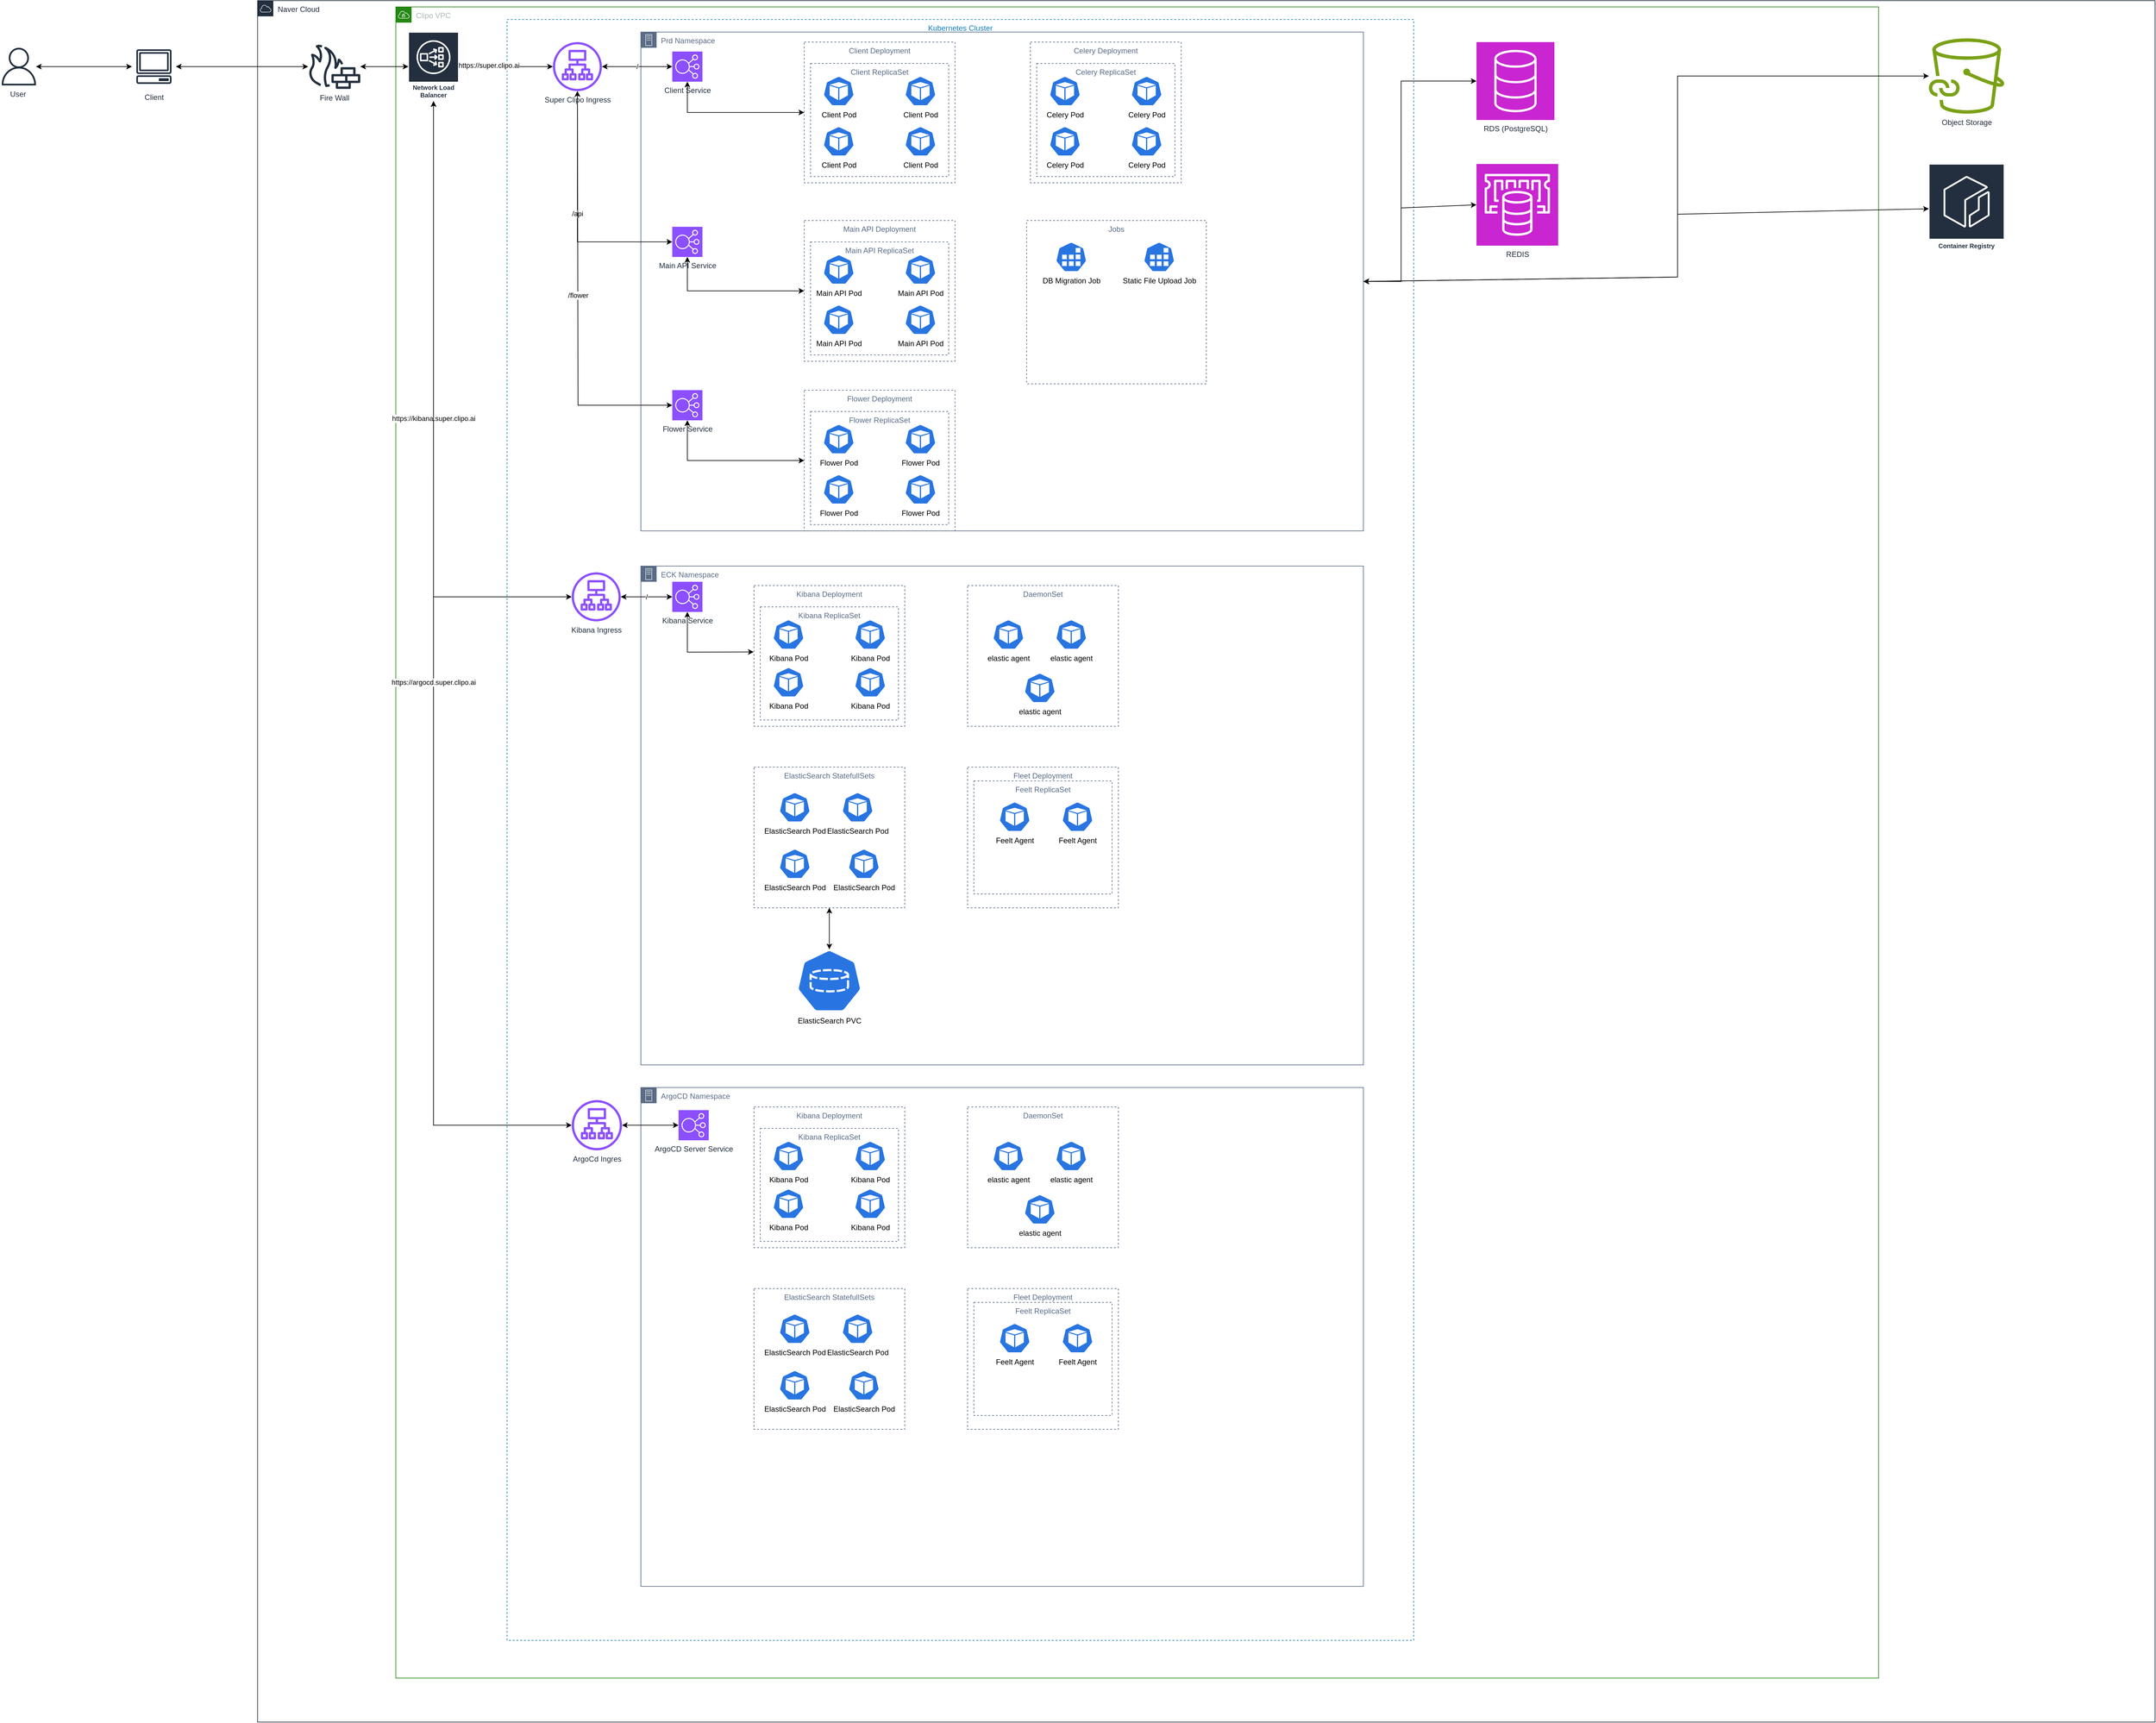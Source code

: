 <mxfile version="22.0.6" type="github">
  <diagram name="페이지-1" id="3CVgDvul-JH_stpOPv7v">
    <mxGraphModel dx="2440" dy="1324" grid="1" gridSize="10" guides="1" tooltips="1" connect="1" arrows="1" fold="1" page="1" pageScale="1" pageWidth="827" pageHeight="1169" math="0" shadow="0">
      <root>
        <mxCell id="0" />
        <mxCell id="1" parent="0" />
        <mxCell id="gJFJF1jShnuzUCb8Abiy-1" value="User&amp;nbsp;" style="sketch=0;outlineConnect=0;fontColor=#232F3E;gradientColor=none;fillColor=#232F3D;strokeColor=none;dashed=0;verticalLabelPosition=bottom;verticalAlign=top;align=center;html=1;fontSize=12;fontStyle=0;aspect=fixed;pointerEvents=1;shape=mxgraph.aws4.user;" vertex="1" parent="1">
          <mxGeometry x="20" y="505" width="60" height="60" as="geometry" />
        </mxCell>
        <mxCell id="gJFJF1jShnuzUCb8Abiy-2" value="Client" style="sketch=0;outlineConnect=0;fontColor=#232F3E;gradientColor=none;strokeColor=#232F3E;fillColor=#ffffff;dashed=0;verticalLabelPosition=bottom;verticalAlign=top;align=center;html=1;fontSize=12;fontStyle=0;aspect=fixed;shape=mxgraph.aws4.resourceIcon;resIcon=mxgraph.aws4.client;" vertex="1" parent="1">
          <mxGeometry x="230" y="500" width="70" height="70" as="geometry" />
        </mxCell>
        <mxCell id="gJFJF1jShnuzUCb8Abiy-5" value="" style="endArrow=classic;startArrow=classic;html=1;rounded=0;" edge="1" parent="1" source="gJFJF1jShnuzUCb8Abiy-1" target="gJFJF1jShnuzUCb8Abiy-2">
          <mxGeometry width="50" height="50" relative="1" as="geometry">
            <mxPoint x="390" y="600" as="sourcePoint" />
            <mxPoint x="440" y="550" as="targetPoint" />
          </mxGeometry>
        </mxCell>
        <mxCell id="gJFJF1jShnuzUCb8Abiy-8" value="Naver Cloud" style="points=[[0,0],[0.25,0],[0.5,0],[0.75,0],[1,0],[1,0.25],[1,0.5],[1,0.75],[1,1],[0.75,1],[0.5,1],[0.25,1],[0,1],[0,0.75],[0,0.5],[0,0.25]];outlineConnect=0;gradientColor=none;html=1;whiteSpace=wrap;fontSize=12;fontStyle=0;container=1;pointerEvents=0;collapsible=0;recursiveResize=0;shape=mxgraph.aws4.group;grIcon=mxgraph.aws4.group_aws_cloud;strokeColor=#232F3E;fillColor=none;verticalAlign=top;align=left;spacingLeft=30;fontColor=#232F3E;dashed=0;movable=1;resizable=1;rotatable=1;deletable=1;editable=1;locked=0;connectable=1;" vertex="1" parent="1">
          <mxGeometry x="430" y="430" width="3020" height="2740" as="geometry" />
        </mxCell>
        <mxCell id="gJFJF1jShnuzUCb8Abiy-7" value="Clipo VPC" style="points=[[0,0],[0.25,0],[0.5,0],[0.75,0],[1,0],[1,0.25],[1,0.5],[1,0.75],[1,1],[0.75,1],[0.5,1],[0.25,1],[0,1],[0,0.75],[0,0.5],[0,0.25]];outlineConnect=0;gradientColor=none;html=1;whiteSpace=wrap;fontSize=12;fontStyle=0;container=1;pointerEvents=0;collapsible=0;recursiveResize=0;shape=mxgraph.aws4.group;grIcon=mxgraph.aws4.group_vpc;strokeColor=#248814;fillColor=none;verticalAlign=top;align=left;spacingLeft=30;fontColor=#AAB7B8;dashed=0;movable=1;resizable=1;rotatable=1;deletable=1;editable=1;locked=0;connectable=1;" vertex="1" parent="gJFJF1jShnuzUCb8Abiy-8">
          <mxGeometry x="220" y="10" width="2360" height="2660" as="geometry" />
        </mxCell>
        <mxCell id="gJFJF1jShnuzUCb8Abiy-19" value="Network Load Balancer" style="sketch=0;outlineConnect=0;fontColor=#232F3E;gradientColor=none;strokeColor=#ffffff;fillColor=#232F3E;dashed=0;verticalLabelPosition=middle;verticalAlign=bottom;align=center;html=1;whiteSpace=wrap;fontSize=10;fontStyle=1;spacing=3;shape=mxgraph.aws4.productIcon;prIcon=mxgraph.aws4.network_load_balancer;" vertex="1" parent="gJFJF1jShnuzUCb8Abiy-7">
          <mxGeometry x="20" y="40" width="80" height="110" as="geometry" />
        </mxCell>
        <mxCell id="gJFJF1jShnuzUCb8Abiy-23" value="Kubernetes Cluster" style="fillColor=none;strokeColor=#147EBA;dashed=1;verticalAlign=top;fontStyle=0;fontColor=#147EBA;whiteSpace=wrap;html=1;movable=0;resizable=0;rotatable=0;deletable=0;editable=0;locked=1;connectable=0;" vertex="1" parent="gJFJF1jShnuzUCb8Abiy-7">
          <mxGeometry x="177" y="20" width="1443" height="2580" as="geometry" />
        </mxCell>
        <mxCell id="gJFJF1jShnuzUCb8Abiy-24" value="Super Clipo Ingress" style="sketch=0;outlineConnect=0;fontColor=#232F3E;gradientColor=none;fillColor=#8C4FFF;strokeColor=none;dashed=0;verticalLabelPosition=bottom;verticalAlign=top;align=center;html=1;fontSize=12;fontStyle=0;aspect=fixed;pointerEvents=1;shape=mxgraph.aws4.application_load_balancer;" vertex="1" parent="gJFJF1jShnuzUCb8Abiy-7">
          <mxGeometry x="250" y="56" width="78" height="78" as="geometry" />
        </mxCell>
        <mxCell id="gJFJF1jShnuzUCb8Abiy-25" value="Kibana Ingress" style="sketch=0;outlineConnect=0;fontColor=#232F3E;gradientColor=none;fillColor=#8C4FFF;strokeColor=none;dashed=0;verticalLabelPosition=bottom;verticalAlign=top;align=center;html=1;fontSize=12;fontStyle=0;aspect=fixed;pointerEvents=1;shape=mxgraph.aws4.application_load_balancer;" vertex="1" parent="gJFJF1jShnuzUCb8Abiy-7">
          <mxGeometry x="280" y="900" width="78" height="78" as="geometry" />
        </mxCell>
        <mxCell id="gJFJF1jShnuzUCb8Abiy-28" value="/" style="endArrow=classic;startArrow=classic;html=1;rounded=0;" edge="1" parent="gJFJF1jShnuzUCb8Abiy-7" source="gJFJF1jShnuzUCb8Abiy-19" target="gJFJF1jShnuzUCb8Abiy-24">
          <mxGeometry width="50" height="50" relative="1" as="geometry">
            <mxPoint x="390" y="550" as="sourcePoint" />
            <mxPoint x="440" y="500" as="targetPoint" />
          </mxGeometry>
        </mxCell>
        <mxCell id="gJFJF1jShnuzUCb8Abiy-30" value="https://super.clipo.ai" style="edgeLabel;html=1;align=center;verticalAlign=middle;resizable=0;points=[];" vertex="1" connectable="0" parent="gJFJF1jShnuzUCb8Abiy-28">
          <mxGeometry x="-0.357" y="2" relative="1" as="geometry">
            <mxPoint as="offset" />
          </mxGeometry>
        </mxCell>
        <mxCell id="gJFJF1jShnuzUCb8Abiy-29" value="https://kibana.super.clipo.ai" style="endArrow=classic;startArrow=classic;html=1;rounded=0;" edge="1" parent="gJFJF1jShnuzUCb8Abiy-7" source="gJFJF1jShnuzUCb8Abiy-19" target="gJFJF1jShnuzUCb8Abiy-25">
          <mxGeometry width="50" height="50" relative="1" as="geometry">
            <mxPoint x="390" y="550" as="sourcePoint" />
            <mxPoint x="440" y="500" as="targetPoint" />
            <Array as="points">
              <mxPoint x="60" y="939" />
            </Array>
          </mxGeometry>
        </mxCell>
        <mxCell id="gJFJF1jShnuzUCb8Abiy-32" value="Prd Namespace" style="points=[[0,0],[0.25,0],[0.5,0],[0.75,0],[1,0],[1,0.25],[1,0.5],[1,0.75],[1,1],[0.75,1],[0.5,1],[0.25,1],[0,1],[0,0.75],[0,0.5],[0,0.25]];outlineConnect=0;gradientColor=none;html=1;whiteSpace=wrap;fontSize=12;fontStyle=0;container=1;pointerEvents=0;collapsible=0;recursiveResize=0;shape=mxgraph.aws4.group;grIcon=mxgraph.aws4.group_on_premise;strokeColor=#5A6C86;fillColor=none;verticalAlign=top;align=left;spacingLeft=30;fontColor=#5A6C86;dashed=0;" vertex="1" parent="gJFJF1jShnuzUCb8Abiy-7">
          <mxGeometry x="390" y="40" width="1150" height="794" as="geometry" />
        </mxCell>
        <mxCell id="gJFJF1jShnuzUCb8Abiy-37" value="Flower Service" style="sketch=0;points=[[0,0,0],[0.25,0,0],[0.5,0,0],[0.75,0,0],[1,0,0],[0,1,0],[0.25,1,0],[0.5,1,0],[0.75,1,0],[1,1,0],[0,0.25,0],[0,0.5,0],[0,0.75,0],[1,0.25,0],[1,0.5,0],[1,0.75,0]];outlineConnect=0;fontColor=#232F3E;fillColor=#8C4FFF;strokeColor=#ffffff;dashed=0;verticalLabelPosition=bottom;verticalAlign=top;align=center;html=1;fontSize=12;fontStyle=0;aspect=fixed;shape=mxgraph.aws4.resourceIcon;resIcon=mxgraph.aws4.elastic_load_balancing;" vertex="1" parent="gJFJF1jShnuzUCb8Abiy-32">
          <mxGeometry x="50" y="570" width="48" height="48" as="geometry" />
        </mxCell>
        <mxCell id="gJFJF1jShnuzUCb8Abiy-33" value="Client Service" style="sketch=0;points=[[0,0,0],[0.25,0,0],[0.5,0,0],[0.75,0,0],[1,0,0],[0,1,0],[0.25,1,0],[0.5,1,0],[0.75,1,0],[1,1,0],[0,0.25,0],[0,0.5,0],[0,0.75,0],[1,0.25,0],[1,0.5,0],[1,0.75,0]];outlineConnect=0;fontColor=#232F3E;fillColor=#8C4FFF;strokeColor=#ffffff;dashed=0;verticalLabelPosition=bottom;verticalAlign=top;align=center;html=1;fontSize=12;fontStyle=0;aspect=fixed;shape=mxgraph.aws4.resourceIcon;resIcon=mxgraph.aws4.elastic_load_balancing;" vertex="1" parent="gJFJF1jShnuzUCb8Abiy-32">
          <mxGeometry x="50" y="31" width="48" height="48" as="geometry" />
        </mxCell>
        <mxCell id="gJFJF1jShnuzUCb8Abiy-36" value="Main API Service" style="sketch=0;points=[[0,0,0],[0.25,0,0],[0.5,0,0],[0.75,0,0],[1,0,0],[0,1,0],[0.25,1,0],[0.5,1,0],[0.75,1,0],[1,1,0],[0,0.25,0],[0,0.5,0],[0,0.75,0],[1,0.25,0],[1,0.5,0],[1,0.75,0]];outlineConnect=0;fontColor=#232F3E;fillColor=#8C4FFF;strokeColor=#ffffff;dashed=0;verticalLabelPosition=bottom;verticalAlign=top;align=center;html=1;fontSize=12;fontStyle=0;aspect=fixed;shape=mxgraph.aws4.resourceIcon;resIcon=mxgraph.aws4.elastic_load_balancing;" vertex="1" parent="gJFJF1jShnuzUCb8Abiy-32">
          <mxGeometry x="50" y="310" width="48" height="48" as="geometry" />
        </mxCell>
        <mxCell id="gJFJF1jShnuzUCb8Abiy-49" value="Main API Deployment" style="fillColor=none;strokeColor=#5A6C86;dashed=1;verticalAlign=top;fontStyle=0;fontColor=#5A6C86;whiteSpace=wrap;html=1;" vertex="1" parent="gJFJF1jShnuzUCb8Abiy-32">
          <mxGeometry x="260" y="300" width="240" height="224" as="geometry" />
        </mxCell>
        <mxCell id="gJFJF1jShnuzUCb8Abiy-50" value="Main API ReplicaSet" style="fillColor=none;strokeColor=#5A6C86;dashed=1;verticalAlign=top;fontStyle=0;fontColor=#5A6C86;whiteSpace=wrap;html=1;" vertex="1" parent="gJFJF1jShnuzUCb8Abiy-32">
          <mxGeometry x="270" y="334" width="220" height="180" as="geometry" />
        </mxCell>
        <mxCell id="gJFJF1jShnuzUCb8Abiy-51" value="Main API Pod" style="sketch=0;html=1;dashed=0;whitespace=wrap;fillColor=#2875E2;strokeColor=#ffffff;points=[[0.005,0.63,0],[0.1,0.2,0],[0.9,0.2,0],[0.5,0,0],[0.995,0.63,0],[0.72,0.99,0],[0.5,1,0],[0.28,0.99,0]];verticalLabelPosition=bottom;align=center;verticalAlign=top;shape=mxgraph.kubernetes.icon;prIcon=pod" vertex="1" parent="gJFJF1jShnuzUCb8Abiy-32">
          <mxGeometry x="290" y="354" width="50" height="48" as="geometry" />
        </mxCell>
        <mxCell id="gJFJF1jShnuzUCb8Abiy-52" value="Main API Pod" style="sketch=0;html=1;dashed=0;whitespace=wrap;fillColor=#2875E2;strokeColor=#ffffff;points=[[0.005,0.63,0],[0.1,0.2,0],[0.9,0.2,0],[0.5,0,0],[0.995,0.63,0],[0.72,0.99,0],[0.5,1,0],[0.28,0.99,0]];verticalLabelPosition=bottom;align=center;verticalAlign=top;shape=mxgraph.kubernetes.icon;prIcon=pod" vertex="1" parent="gJFJF1jShnuzUCb8Abiy-32">
          <mxGeometry x="420" y="354" width="50" height="48" as="geometry" />
        </mxCell>
        <mxCell id="gJFJF1jShnuzUCb8Abiy-53" value="Main API Pod" style="sketch=0;html=1;dashed=0;whitespace=wrap;fillColor=#2875E2;strokeColor=#ffffff;points=[[0.005,0.63,0],[0.1,0.2,0],[0.9,0.2,0],[0.5,0,0],[0.995,0.63,0],[0.72,0.99,0],[0.5,1,0],[0.28,0.99,0]];verticalLabelPosition=bottom;align=center;verticalAlign=top;shape=mxgraph.kubernetes.icon;prIcon=pod" vertex="1" parent="gJFJF1jShnuzUCb8Abiy-32">
          <mxGeometry x="290" y="434" width="50" height="48" as="geometry" />
        </mxCell>
        <mxCell id="gJFJF1jShnuzUCb8Abiy-54" value="Main API Pod" style="sketch=0;html=1;dashed=0;whitespace=wrap;fillColor=#2875E2;strokeColor=#ffffff;points=[[0.005,0.63,0],[0.1,0.2,0],[0.9,0.2,0],[0.5,0,0],[0.995,0.63,0],[0.72,0.99,0],[0.5,1,0],[0.28,0.99,0]];verticalLabelPosition=bottom;align=center;verticalAlign=top;shape=mxgraph.kubernetes.icon;prIcon=pod" vertex="1" parent="gJFJF1jShnuzUCb8Abiy-32">
          <mxGeometry x="420" y="434" width="50" height="48" as="geometry" />
        </mxCell>
        <mxCell id="gJFJF1jShnuzUCb8Abiy-55" value="Flower Deployment" style="fillColor=none;strokeColor=#5A6C86;dashed=1;verticalAlign=top;fontStyle=0;fontColor=#5A6C86;whiteSpace=wrap;html=1;" vertex="1" parent="gJFJF1jShnuzUCb8Abiy-32">
          <mxGeometry x="260" y="570" width="240" height="224" as="geometry" />
        </mxCell>
        <mxCell id="gJFJF1jShnuzUCb8Abiy-56" value="Flower&amp;nbsp;ReplicaSet" style="fillColor=none;strokeColor=#5A6C86;dashed=1;verticalAlign=top;fontStyle=0;fontColor=#5A6C86;whiteSpace=wrap;html=1;" vertex="1" parent="gJFJF1jShnuzUCb8Abiy-32">
          <mxGeometry x="270" y="604" width="220" height="180" as="geometry" />
        </mxCell>
        <mxCell id="gJFJF1jShnuzUCb8Abiy-57" value="Flower Pod" style="sketch=0;html=1;dashed=0;whitespace=wrap;fillColor=#2875E2;strokeColor=#ffffff;points=[[0.005,0.63,0],[0.1,0.2,0],[0.9,0.2,0],[0.5,0,0],[0.995,0.63,0],[0.72,0.99,0],[0.5,1,0],[0.28,0.99,0]];verticalLabelPosition=bottom;align=center;verticalAlign=top;shape=mxgraph.kubernetes.icon;prIcon=pod" vertex="1" parent="gJFJF1jShnuzUCb8Abiy-32">
          <mxGeometry x="290" y="624" width="50" height="48" as="geometry" />
        </mxCell>
        <mxCell id="gJFJF1jShnuzUCb8Abiy-58" value="Flower&amp;nbsp;Pod" style="sketch=0;html=1;dashed=0;whitespace=wrap;fillColor=#2875E2;strokeColor=#ffffff;points=[[0.005,0.63,0],[0.1,0.2,0],[0.9,0.2,0],[0.5,0,0],[0.995,0.63,0],[0.72,0.99,0],[0.5,1,0],[0.28,0.99,0]];verticalLabelPosition=bottom;align=center;verticalAlign=top;shape=mxgraph.kubernetes.icon;prIcon=pod" vertex="1" parent="gJFJF1jShnuzUCb8Abiy-32">
          <mxGeometry x="420" y="624" width="50" height="48" as="geometry" />
        </mxCell>
        <mxCell id="gJFJF1jShnuzUCb8Abiy-59" value="Flower&amp;nbsp;Pod" style="sketch=0;html=1;dashed=0;whitespace=wrap;fillColor=#2875E2;strokeColor=#ffffff;points=[[0.005,0.63,0],[0.1,0.2,0],[0.9,0.2,0],[0.5,0,0],[0.995,0.63,0],[0.72,0.99,0],[0.5,1,0],[0.28,0.99,0]];verticalLabelPosition=bottom;align=center;verticalAlign=top;shape=mxgraph.kubernetes.icon;prIcon=pod" vertex="1" parent="gJFJF1jShnuzUCb8Abiy-32">
          <mxGeometry x="290" y="704" width="50" height="48" as="geometry" />
        </mxCell>
        <mxCell id="gJFJF1jShnuzUCb8Abiy-60" value="Flower&amp;nbsp;Pod" style="sketch=0;html=1;dashed=0;whitespace=wrap;fillColor=#2875E2;strokeColor=#ffffff;points=[[0.005,0.63,0],[0.1,0.2,0],[0.9,0.2,0],[0.5,0,0],[0.995,0.63,0],[0.72,0.99,0],[0.5,1,0],[0.28,0.99,0]];verticalLabelPosition=bottom;align=center;verticalAlign=top;shape=mxgraph.kubernetes.icon;prIcon=pod" vertex="1" parent="gJFJF1jShnuzUCb8Abiy-32">
          <mxGeometry x="420" y="704" width="50" height="48" as="geometry" />
        </mxCell>
        <mxCell id="gJFJF1jShnuzUCb8Abiy-70" value="" style="endArrow=classic;startArrow=classic;html=1;rounded=0;exitX=0.5;exitY=1;exitDx=0;exitDy=0;exitPerimeter=0;entryX=0;entryY=0.5;entryDx=0;entryDy=0;" edge="1" parent="gJFJF1jShnuzUCb8Abiy-32" source="gJFJF1jShnuzUCb8Abiy-36" target="gJFJF1jShnuzUCb8Abiy-49">
          <mxGeometry width="50" height="50" relative="1" as="geometry">
            <mxPoint x="300" y="400" as="sourcePoint" />
            <mxPoint x="350" y="350" as="targetPoint" />
            <Array as="points">
              <mxPoint x="74" y="412" />
            </Array>
          </mxGeometry>
        </mxCell>
        <mxCell id="gJFJF1jShnuzUCb8Abiy-71" value="" style="endArrow=classic;startArrow=classic;html=1;rounded=0;exitX=0.5;exitY=1;exitDx=0;exitDy=0;exitPerimeter=0;entryX=0;entryY=0.5;entryDx=0;entryDy=0;" edge="1" parent="gJFJF1jShnuzUCb8Abiy-32" source="gJFJF1jShnuzUCb8Abiy-37" target="gJFJF1jShnuzUCb8Abiy-55">
          <mxGeometry width="50" height="50" relative="1" as="geometry">
            <mxPoint x="300" y="400" as="sourcePoint" />
            <mxPoint x="350" y="350" as="targetPoint" />
            <Array as="points">
              <mxPoint x="74" y="682" />
            </Array>
          </mxGeometry>
        </mxCell>
        <mxCell id="gJFJF1jShnuzUCb8Abiy-198" value="Jobs" style="fillColor=none;strokeColor=#5A6C86;dashed=1;verticalAlign=top;fontStyle=0;fontColor=#5A6C86;whiteSpace=wrap;html=1;" vertex="1" parent="gJFJF1jShnuzUCb8Abiy-32">
          <mxGeometry x="614" y="300" width="286" height="260" as="geometry" />
        </mxCell>
        <mxCell id="gJFJF1jShnuzUCb8Abiy-199" value="DB Migration Job" style="sketch=0;html=1;dashed=0;whitespace=wrap;fillColor=#2875E2;strokeColor=#ffffff;points=[[0.005,0.63,0],[0.1,0.2,0],[0.9,0.2,0],[0.5,0,0],[0.995,0.63,0],[0.72,0.99,0],[0.5,1,0],[0.28,0.99,0]];verticalLabelPosition=bottom;align=center;verticalAlign=top;shape=mxgraph.kubernetes.icon;prIcon=job" vertex="1" parent="gJFJF1jShnuzUCb8Abiy-32">
          <mxGeometry x="660" y="334" width="50" height="48" as="geometry" />
        </mxCell>
        <mxCell id="gJFJF1jShnuzUCb8Abiy-200" value="Static File Upload Job" style="sketch=0;html=1;dashed=0;whitespace=wrap;fillColor=#2875E2;strokeColor=#ffffff;points=[[0.005,0.63,0],[0.1,0.2,0],[0.9,0.2,0],[0.5,0,0],[0.995,0.63,0],[0.72,0.99,0],[0.5,1,0],[0.28,0.99,0]];verticalLabelPosition=bottom;align=center;verticalAlign=top;shape=mxgraph.kubernetes.icon;prIcon=job" vertex="1" parent="gJFJF1jShnuzUCb8Abiy-32">
          <mxGeometry x="800" y="334" width="50" height="48" as="geometry" />
        </mxCell>
        <mxCell id="gJFJF1jShnuzUCb8Abiy-38" value="/" style="endArrow=classic;startArrow=classic;html=1;rounded=0;entryX=0;entryY=0.5;entryDx=0;entryDy=0;entryPerimeter=0;" edge="1" parent="gJFJF1jShnuzUCb8Abiy-7" source="gJFJF1jShnuzUCb8Abiy-24" target="gJFJF1jShnuzUCb8Abiy-33">
          <mxGeometry width="50" height="50" relative="1" as="geometry">
            <mxPoint x="640" y="540" as="sourcePoint" />
            <mxPoint x="690" y="490" as="targetPoint" />
          </mxGeometry>
        </mxCell>
        <mxCell id="gJFJF1jShnuzUCb8Abiy-40" value="/api" style="endArrow=classic;startArrow=classic;html=1;rounded=0;entryX=0;entryY=0.5;entryDx=0;entryDy=0;entryPerimeter=0;" edge="1" parent="gJFJF1jShnuzUCb8Abiy-7" source="gJFJF1jShnuzUCb8Abiy-24" target="gJFJF1jShnuzUCb8Abiy-36">
          <mxGeometry width="50" height="50" relative="1" as="geometry">
            <mxPoint x="640" y="540" as="sourcePoint" />
            <mxPoint x="690" y="490" as="targetPoint" />
            <Array as="points">
              <mxPoint x="289" y="234" />
              <mxPoint x="289" y="374" />
            </Array>
          </mxGeometry>
        </mxCell>
        <mxCell id="gJFJF1jShnuzUCb8Abiy-41" value="/flower" style="endArrow=classic;startArrow=classic;html=1;rounded=0;entryX=0;entryY=0.5;entryDx=0;entryDy=0;entryPerimeter=0;" edge="1" parent="gJFJF1jShnuzUCb8Abiy-7" source="gJFJF1jShnuzUCb8Abiy-24" target="gJFJF1jShnuzUCb8Abiy-37">
          <mxGeometry width="50" height="50" relative="1" as="geometry">
            <mxPoint x="640" y="540" as="sourcePoint" />
            <mxPoint x="690" y="490" as="targetPoint" />
            <Array as="points">
              <mxPoint x="290" y="634" />
            </Array>
          </mxGeometry>
        </mxCell>
        <mxCell id="gJFJF1jShnuzUCb8Abiy-42" value="Client Deployment" style="fillColor=none;strokeColor=#5A6C86;dashed=1;verticalAlign=top;fontStyle=0;fontColor=#5A6C86;whiteSpace=wrap;html=1;" vertex="1" parent="gJFJF1jShnuzUCb8Abiy-7">
          <mxGeometry x="650" y="56" width="240" height="224" as="geometry" />
        </mxCell>
        <mxCell id="gJFJF1jShnuzUCb8Abiy-43" value="Client ReplicaSet" style="fillColor=none;strokeColor=#5A6C86;dashed=1;verticalAlign=top;fontStyle=0;fontColor=#5A6C86;whiteSpace=wrap;html=1;" vertex="1" parent="gJFJF1jShnuzUCb8Abiy-7">
          <mxGeometry x="660" y="90" width="220" height="180" as="geometry" />
        </mxCell>
        <mxCell id="gJFJF1jShnuzUCb8Abiy-44" value="Client Pod" style="sketch=0;html=1;dashed=0;whitespace=wrap;fillColor=#2875E2;strokeColor=#ffffff;points=[[0.005,0.63,0],[0.1,0.2,0],[0.9,0.2,0],[0.5,0,0],[0.995,0.63,0],[0.72,0.99,0],[0.5,1,0],[0.28,0.99,0]];verticalLabelPosition=bottom;align=center;verticalAlign=top;shape=mxgraph.kubernetes.icon;prIcon=pod" vertex="1" parent="gJFJF1jShnuzUCb8Abiy-7">
          <mxGeometry x="680" y="110" width="50" height="48" as="geometry" />
        </mxCell>
        <mxCell id="gJFJF1jShnuzUCb8Abiy-45" value="Client Pod" style="sketch=0;html=1;dashed=0;whitespace=wrap;fillColor=#2875E2;strokeColor=#ffffff;points=[[0.005,0.63,0],[0.1,0.2,0],[0.9,0.2,0],[0.5,0,0],[0.995,0.63,0],[0.72,0.99,0],[0.5,1,0],[0.28,0.99,0]];verticalLabelPosition=bottom;align=center;verticalAlign=top;shape=mxgraph.kubernetes.icon;prIcon=pod" vertex="1" parent="gJFJF1jShnuzUCb8Abiy-7">
          <mxGeometry x="810" y="110" width="50" height="48" as="geometry" />
        </mxCell>
        <mxCell id="gJFJF1jShnuzUCb8Abiy-46" value="Client Pod" style="sketch=0;html=1;dashed=0;whitespace=wrap;fillColor=#2875E2;strokeColor=#ffffff;points=[[0.005,0.63,0],[0.1,0.2,0],[0.9,0.2,0],[0.5,0,0],[0.995,0.63,0],[0.72,0.99,0],[0.5,1,0],[0.28,0.99,0]];verticalLabelPosition=bottom;align=center;verticalAlign=top;shape=mxgraph.kubernetes.icon;prIcon=pod" vertex="1" parent="gJFJF1jShnuzUCb8Abiy-7">
          <mxGeometry x="680" y="190" width="50" height="48" as="geometry" />
        </mxCell>
        <mxCell id="gJFJF1jShnuzUCb8Abiy-47" value="Client Pod" style="sketch=0;html=1;dashed=0;whitespace=wrap;fillColor=#2875E2;strokeColor=#ffffff;points=[[0.005,0.63,0],[0.1,0.2,0],[0.9,0.2,0],[0.5,0,0],[0.995,0.63,0],[0.72,0.99,0],[0.5,1,0],[0.28,0.99,0]];verticalLabelPosition=bottom;align=center;verticalAlign=top;shape=mxgraph.kubernetes.icon;prIcon=pod" vertex="1" parent="gJFJF1jShnuzUCb8Abiy-7">
          <mxGeometry x="810" y="190" width="50" height="48" as="geometry" />
        </mxCell>
        <mxCell id="gJFJF1jShnuzUCb8Abiy-61" value="Celery Deployment" style="fillColor=none;strokeColor=#5A6C86;dashed=1;verticalAlign=top;fontStyle=0;fontColor=#5A6C86;whiteSpace=wrap;html=1;" vertex="1" parent="gJFJF1jShnuzUCb8Abiy-7">
          <mxGeometry x="1010" y="56" width="240" height="224" as="geometry" />
        </mxCell>
        <mxCell id="gJFJF1jShnuzUCb8Abiy-62" value="Celery&amp;nbsp;ReplicaSet" style="fillColor=none;strokeColor=#5A6C86;dashed=1;verticalAlign=top;fontStyle=0;fontColor=#5A6C86;whiteSpace=wrap;html=1;" vertex="1" parent="gJFJF1jShnuzUCb8Abiy-7">
          <mxGeometry x="1020" y="90" width="220" height="180" as="geometry" />
        </mxCell>
        <mxCell id="gJFJF1jShnuzUCb8Abiy-63" value="Celery&amp;nbsp;Pod" style="sketch=0;html=1;dashed=0;whitespace=wrap;fillColor=#2875E2;strokeColor=#ffffff;points=[[0.005,0.63,0],[0.1,0.2,0],[0.9,0.2,0],[0.5,0,0],[0.995,0.63,0],[0.72,0.99,0],[0.5,1,0],[0.28,0.99,0]];verticalLabelPosition=bottom;align=center;verticalAlign=top;shape=mxgraph.kubernetes.icon;prIcon=pod" vertex="1" parent="gJFJF1jShnuzUCb8Abiy-7">
          <mxGeometry x="1040" y="110" width="50" height="48" as="geometry" />
        </mxCell>
        <mxCell id="gJFJF1jShnuzUCb8Abiy-64" value="Celery&amp;nbsp;Pod" style="sketch=0;html=1;dashed=0;whitespace=wrap;fillColor=#2875E2;strokeColor=#ffffff;points=[[0.005,0.63,0],[0.1,0.2,0],[0.9,0.2,0],[0.5,0,0],[0.995,0.63,0],[0.72,0.99,0],[0.5,1,0],[0.28,0.99,0]];verticalLabelPosition=bottom;align=center;verticalAlign=top;shape=mxgraph.kubernetes.icon;prIcon=pod" vertex="1" parent="gJFJF1jShnuzUCb8Abiy-7">
          <mxGeometry x="1170" y="110" width="50" height="48" as="geometry" />
        </mxCell>
        <mxCell id="gJFJF1jShnuzUCb8Abiy-65" value="Celery&amp;nbsp;Pod" style="sketch=0;html=1;dashed=0;whitespace=wrap;fillColor=#2875E2;strokeColor=#ffffff;points=[[0.005,0.63,0],[0.1,0.2,0],[0.9,0.2,0],[0.5,0,0],[0.995,0.63,0],[0.72,0.99,0],[0.5,1,0],[0.28,0.99,0]];verticalLabelPosition=bottom;align=center;verticalAlign=top;shape=mxgraph.kubernetes.icon;prIcon=pod" vertex="1" parent="gJFJF1jShnuzUCb8Abiy-7">
          <mxGeometry x="1040" y="190" width="50" height="48" as="geometry" />
        </mxCell>
        <mxCell id="gJFJF1jShnuzUCb8Abiy-66" value="Celery&amp;nbsp;Pod" style="sketch=0;html=1;dashed=0;whitespace=wrap;fillColor=#2875E2;strokeColor=#ffffff;points=[[0.005,0.63,0],[0.1,0.2,0],[0.9,0.2,0],[0.5,0,0],[0.995,0.63,0],[0.72,0.99,0],[0.5,1,0],[0.28,0.99,0]];verticalLabelPosition=bottom;align=center;verticalAlign=top;shape=mxgraph.kubernetes.icon;prIcon=pod" vertex="1" parent="gJFJF1jShnuzUCb8Abiy-7">
          <mxGeometry x="1170" y="190" width="50" height="48" as="geometry" />
        </mxCell>
        <mxCell id="gJFJF1jShnuzUCb8Abiy-69" value="" style="endArrow=classic;startArrow=classic;html=1;rounded=0;exitX=0.5;exitY=1;exitDx=0;exitDy=0;exitPerimeter=0;entryX=0;entryY=0.5;entryDx=0;entryDy=0;" edge="1" parent="gJFJF1jShnuzUCb8Abiy-7" source="gJFJF1jShnuzUCb8Abiy-33" target="gJFJF1jShnuzUCb8Abiy-42">
          <mxGeometry width="50" height="50" relative="1" as="geometry">
            <mxPoint x="690" y="440" as="sourcePoint" />
            <mxPoint x="740" y="390" as="targetPoint" />
            <Array as="points">
              <mxPoint x="464" y="168" />
            </Array>
          </mxGeometry>
        </mxCell>
        <mxCell id="gJFJF1jShnuzUCb8Abiy-144" value="ECK Namespace" style="points=[[0,0],[0.25,0],[0.5,0],[0.75,0],[1,0],[1,0.25],[1,0.5],[1,0.75],[1,1],[0.75,1],[0.5,1],[0.25,1],[0,1],[0,0.75],[0,0.5],[0,0.25]];outlineConnect=0;gradientColor=none;html=1;whiteSpace=wrap;fontSize=12;fontStyle=0;container=1;pointerEvents=0;collapsible=0;recursiveResize=0;shape=mxgraph.aws4.group;grIcon=mxgraph.aws4.group_on_premise;strokeColor=#5A6C86;fillColor=none;verticalAlign=top;align=left;spacingLeft=30;fontColor=#5A6C86;dashed=0;" vertex="1" parent="gJFJF1jShnuzUCb8Abiy-7">
          <mxGeometry x="390" y="890" width="1150" height="794" as="geometry" />
        </mxCell>
        <mxCell id="gJFJF1jShnuzUCb8Abiy-148" value="Kibana Deployment" style="fillColor=none;strokeColor=#5A6C86;dashed=1;verticalAlign=top;fontStyle=0;fontColor=#5A6C86;whiteSpace=wrap;html=1;" vertex="1" parent="gJFJF1jShnuzUCb8Abiy-144">
          <mxGeometry x="180" y="31" width="240" height="224" as="geometry" />
        </mxCell>
        <mxCell id="gJFJF1jShnuzUCb8Abiy-149" value="Kibana ReplicaSet" style="fillColor=none;strokeColor=#5A6C86;dashed=1;verticalAlign=top;fontStyle=0;fontColor=#5A6C86;whiteSpace=wrap;html=1;" vertex="1" parent="gJFJF1jShnuzUCb8Abiy-144">
          <mxGeometry x="190" y="65" width="220" height="180" as="geometry" />
        </mxCell>
        <mxCell id="gJFJF1jShnuzUCb8Abiy-150" value="Kibana Pod" style="sketch=0;html=1;dashed=0;whitespace=wrap;fillColor=#2875E2;strokeColor=#ffffff;points=[[0.005,0.63,0],[0.1,0.2,0],[0.9,0.2,0],[0.5,0,0],[0.995,0.63,0],[0.72,0.99,0],[0.5,1,0],[0.28,0.99,0]];verticalLabelPosition=bottom;align=center;verticalAlign=top;shape=mxgraph.kubernetes.icon;prIcon=pod" vertex="1" parent="gJFJF1jShnuzUCb8Abiy-144">
          <mxGeometry x="210" y="85" width="50" height="48" as="geometry" />
        </mxCell>
        <mxCell id="gJFJF1jShnuzUCb8Abiy-151" value="Kibana Pod" style="sketch=0;html=1;dashed=0;whitespace=wrap;fillColor=#2875E2;strokeColor=#ffffff;points=[[0.005,0.63,0],[0.1,0.2,0],[0.9,0.2,0],[0.5,0,0],[0.995,0.63,0],[0.72,0.99,0],[0.5,1,0],[0.28,0.99,0]];verticalLabelPosition=bottom;align=center;verticalAlign=top;shape=mxgraph.kubernetes.icon;prIcon=pod" vertex="1" parent="gJFJF1jShnuzUCb8Abiy-144">
          <mxGeometry x="340" y="85" width="50" height="48" as="geometry" />
        </mxCell>
        <mxCell id="gJFJF1jShnuzUCb8Abiy-163" value="Kibana Pod" style="sketch=0;html=1;dashed=0;whitespace=wrap;fillColor=#2875E2;strokeColor=#ffffff;points=[[0.005,0.63,0],[0.1,0.2,0],[0.9,0.2,0],[0.5,0,0],[0.995,0.63,0],[0.72,0.99,0],[0.5,1,0],[0.28,0.99,0]];verticalLabelPosition=bottom;align=center;verticalAlign=top;shape=mxgraph.kubernetes.icon;prIcon=pod" vertex="1" parent="gJFJF1jShnuzUCb8Abiy-144">
          <mxGeometry x="210" y="161" width="50" height="48" as="geometry" />
        </mxCell>
        <mxCell id="gJFJF1jShnuzUCb8Abiy-164" value="Kibana Pod" style="sketch=0;html=1;dashed=0;whitespace=wrap;fillColor=#2875E2;strokeColor=#ffffff;points=[[0.005,0.63,0],[0.1,0.2,0],[0.9,0.2,0],[0.5,0,0],[0.995,0.63,0],[0.72,0.99,0],[0.5,1,0],[0.28,0.99,0]];verticalLabelPosition=bottom;align=center;verticalAlign=top;shape=mxgraph.kubernetes.icon;prIcon=pod" vertex="1" parent="gJFJF1jShnuzUCb8Abiy-144">
          <mxGeometry x="340" y="161" width="50" height="48" as="geometry" />
        </mxCell>
        <mxCell id="gJFJF1jShnuzUCb8Abiy-174" value="ElasticSearch StatefullSets" style="fillColor=none;strokeColor=#5A6C86;dashed=1;verticalAlign=top;fontStyle=0;fontColor=#5A6C86;whiteSpace=wrap;html=1;" vertex="1" parent="gJFJF1jShnuzUCb8Abiy-144">
          <mxGeometry x="180" y="320" width="240" height="224" as="geometry" />
        </mxCell>
        <mxCell id="gJFJF1jShnuzUCb8Abiy-175" value="ElasticSearch Pod" style="sketch=0;html=1;dashed=0;whitespace=wrap;fillColor=#2875E2;strokeColor=#ffffff;points=[[0.005,0.63,0],[0.1,0.2,0],[0.9,0.2,0],[0.5,0,0],[0.995,0.63,0],[0.72,0.99,0],[0.5,1,0],[0.28,0.99,0]];verticalLabelPosition=bottom;align=center;verticalAlign=top;shape=mxgraph.kubernetes.icon;prIcon=pod" vertex="1" parent="gJFJF1jShnuzUCb8Abiy-144">
          <mxGeometry x="220" y="360" width="50" height="48" as="geometry" />
        </mxCell>
        <mxCell id="gJFJF1jShnuzUCb8Abiy-176" value="ElasticSearch Pod" style="sketch=0;html=1;dashed=0;whitespace=wrap;fillColor=#2875E2;strokeColor=#ffffff;points=[[0.005,0.63,0],[0.1,0.2,0],[0.9,0.2,0],[0.5,0,0],[0.995,0.63,0],[0.72,0.99,0],[0.5,1,0],[0.28,0.99,0]];verticalLabelPosition=bottom;align=center;verticalAlign=top;shape=mxgraph.kubernetes.icon;prIcon=pod" vertex="1" parent="gJFJF1jShnuzUCb8Abiy-144">
          <mxGeometry x="320" y="360" width="50" height="48" as="geometry" />
        </mxCell>
        <mxCell id="gJFJF1jShnuzUCb8Abiy-177" value="ElasticSearch Pod" style="sketch=0;html=1;dashed=0;whitespace=wrap;fillColor=#2875E2;strokeColor=#ffffff;points=[[0.005,0.63,0],[0.1,0.2,0],[0.9,0.2,0],[0.5,0,0],[0.995,0.63,0],[0.72,0.99,0],[0.5,1,0],[0.28,0.99,0]];verticalLabelPosition=bottom;align=center;verticalAlign=top;shape=mxgraph.kubernetes.icon;prIcon=pod" vertex="1" parent="gJFJF1jShnuzUCb8Abiy-144">
          <mxGeometry x="220" y="450" width="50" height="48" as="geometry" />
        </mxCell>
        <mxCell id="gJFJF1jShnuzUCb8Abiy-178" value="ElasticSearch Pod" style="sketch=0;html=1;dashed=0;whitespace=wrap;fillColor=#2875E2;strokeColor=#ffffff;points=[[0.005,0.63,0],[0.1,0.2,0],[0.9,0.2,0],[0.5,0,0],[0.995,0.63,0],[0.72,0.99,0],[0.5,1,0],[0.28,0.99,0]];verticalLabelPosition=bottom;align=center;verticalAlign=top;shape=mxgraph.kubernetes.icon;prIcon=pod" vertex="1" parent="gJFJF1jShnuzUCb8Abiy-144">
          <mxGeometry x="330" y="450" width="50" height="48" as="geometry" />
        </mxCell>
        <mxCell id="gJFJF1jShnuzUCb8Abiy-182" value="DaemonSet" style="fillColor=none;strokeColor=#5A6C86;dashed=1;verticalAlign=top;fontStyle=0;fontColor=#5A6C86;whiteSpace=wrap;html=1;" vertex="1" parent="gJFJF1jShnuzUCb8Abiy-144">
          <mxGeometry x="520" y="31" width="240" height="224" as="geometry" />
        </mxCell>
        <mxCell id="gJFJF1jShnuzUCb8Abiy-183" value="elastic agent" style="sketch=0;html=1;dashed=0;whitespace=wrap;fillColor=#2875E2;strokeColor=#ffffff;points=[[0.005,0.63,0],[0.1,0.2,0],[0.9,0.2,0],[0.5,0,0],[0.995,0.63,0],[0.72,0.99,0],[0.5,1,0],[0.28,0.99,0]];verticalLabelPosition=bottom;align=center;verticalAlign=top;shape=mxgraph.kubernetes.icon;prIcon=pod" vertex="1" parent="gJFJF1jShnuzUCb8Abiy-144">
          <mxGeometry x="560" y="85" width="50" height="48" as="geometry" />
        </mxCell>
        <mxCell id="gJFJF1jShnuzUCb8Abiy-184" value="elastic agent" style="sketch=0;html=1;dashed=0;whitespace=wrap;fillColor=#2875E2;strokeColor=#ffffff;points=[[0.005,0.63,0],[0.1,0.2,0],[0.9,0.2,0],[0.5,0,0],[0.995,0.63,0],[0.72,0.99,0],[0.5,1,0],[0.28,0.99,0]];verticalLabelPosition=bottom;align=center;verticalAlign=top;shape=mxgraph.kubernetes.icon;prIcon=pod" vertex="1" parent="gJFJF1jShnuzUCb8Abiy-144">
          <mxGeometry x="660" y="85" width="50" height="48" as="geometry" />
        </mxCell>
        <mxCell id="gJFJF1jShnuzUCb8Abiy-185" value="elastic agent" style="sketch=0;html=1;dashed=0;whitespace=wrap;fillColor=#2875E2;strokeColor=#ffffff;points=[[0.005,0.63,0],[0.1,0.2,0],[0.9,0.2,0],[0.5,0,0],[0.995,0.63,0],[0.72,0.99,0],[0.5,1,0],[0.28,0.99,0]];verticalLabelPosition=bottom;align=center;verticalAlign=top;shape=mxgraph.kubernetes.icon;prIcon=pod" vertex="1" parent="gJFJF1jShnuzUCb8Abiy-144">
          <mxGeometry x="610" y="170" width="50" height="48" as="geometry" />
        </mxCell>
        <mxCell id="gJFJF1jShnuzUCb8Abiy-186" value="Fleet Deployment" style="fillColor=none;strokeColor=#5A6C86;dashed=1;verticalAlign=top;fontStyle=0;fontColor=#5A6C86;whiteSpace=wrap;html=1;" vertex="1" parent="gJFJF1jShnuzUCb8Abiy-144">
          <mxGeometry x="520" y="320" width="240" height="224" as="geometry" />
        </mxCell>
        <mxCell id="gJFJF1jShnuzUCb8Abiy-187" value="Feelt ReplicaSet" style="fillColor=none;strokeColor=#5A6C86;dashed=1;verticalAlign=top;fontStyle=0;fontColor=#5A6C86;whiteSpace=wrap;html=1;" vertex="1" parent="gJFJF1jShnuzUCb8Abiy-144">
          <mxGeometry x="530" y="342" width="220" height="180" as="geometry" />
        </mxCell>
        <mxCell id="gJFJF1jShnuzUCb8Abiy-188" value="Feelt Agent" style="sketch=0;html=1;dashed=0;whitespace=wrap;fillColor=#2875E2;strokeColor=#ffffff;points=[[0.005,0.63,0],[0.1,0.2,0],[0.9,0.2,0],[0.5,0,0],[0.995,0.63,0],[0.72,0.99,0],[0.5,1,0],[0.28,0.99,0]];verticalLabelPosition=bottom;align=center;verticalAlign=top;shape=mxgraph.kubernetes.icon;prIcon=pod" vertex="1" parent="gJFJF1jShnuzUCb8Abiy-144">
          <mxGeometry x="570" y="375" width="50" height="48" as="geometry" />
        </mxCell>
        <mxCell id="gJFJF1jShnuzUCb8Abiy-189" value="Feelt Agent" style="sketch=0;html=1;dashed=0;whitespace=wrap;fillColor=#2875E2;strokeColor=#ffffff;points=[[0.005,0.63,0],[0.1,0.2,0],[0.9,0.2,0],[0.5,0,0],[0.995,0.63,0],[0.72,0.99,0],[0.5,1,0],[0.28,0.99,0]];verticalLabelPosition=bottom;align=center;verticalAlign=top;shape=mxgraph.kubernetes.icon;prIcon=pod" vertex="1" parent="gJFJF1jShnuzUCb8Abiy-144">
          <mxGeometry x="670" y="375" width="50" height="48" as="geometry" />
        </mxCell>
        <mxCell id="gJFJF1jShnuzUCb8Abiy-173" value="/" style="endArrow=classic;startArrow=classic;html=1;rounded=0;" edge="1" parent="gJFJF1jShnuzUCb8Abiy-7" source="gJFJF1jShnuzUCb8Abiy-25" target="gJFJF1jShnuzUCb8Abiy-146">
          <mxGeometry width="50" height="50" relative="1" as="geometry">
            <mxPoint x="630" y="1270" as="sourcePoint" />
            <mxPoint x="680" y="1220" as="targetPoint" />
          </mxGeometry>
        </mxCell>
        <mxCell id="gJFJF1jShnuzUCb8Abiy-146" value="Kibana Service" style="sketch=0;points=[[0,0,0],[0.25,0,0],[0.5,0,0],[0.75,0,0],[1,0,0],[0,1,0],[0.25,1,0],[0.5,1,0],[0.75,1,0],[1,1,0],[0,0.25,0],[0,0.5,0],[0,0.75,0],[1,0.25,0],[1,0.5,0],[1,0.75,0]];outlineConnect=0;fontColor=#232F3E;fillColor=#8C4FFF;strokeColor=#ffffff;dashed=0;verticalLabelPosition=bottom;verticalAlign=top;align=center;html=1;fontSize=12;fontStyle=0;aspect=fixed;shape=mxgraph.aws4.resourceIcon;resIcon=mxgraph.aws4.elastic_load_balancing;" vertex="1" parent="gJFJF1jShnuzUCb8Abiy-7">
          <mxGeometry x="440" y="915" width="48" height="48" as="geometry" />
        </mxCell>
        <mxCell id="gJFJF1jShnuzUCb8Abiy-172" value="" style="endArrow=classic;startArrow=classic;html=1;rounded=0;entryX=-0.002;entryY=0.472;entryDx=0;entryDy=0;entryPerimeter=0;exitX=0.5;exitY=1;exitDx=0;exitDy=0;exitPerimeter=0;" edge="1" parent="gJFJF1jShnuzUCb8Abiy-7" source="gJFJF1jShnuzUCb8Abiy-146" target="gJFJF1jShnuzUCb8Abiy-148">
          <mxGeometry width="50" height="50" relative="1" as="geometry">
            <mxPoint x="630" y="1260" as="sourcePoint" />
            <mxPoint x="680" y="1210" as="targetPoint" />
            <Array as="points">
              <mxPoint x="464" y="1027" />
            </Array>
          </mxGeometry>
        </mxCell>
        <mxCell id="gJFJF1jShnuzUCb8Abiy-179" value="ElasticSearch PVC" style="sketch=0;html=1;dashed=0;whitespace=wrap;fillColor=#2875E2;strokeColor=#ffffff;points=[[0.005,0.63,0],[0.1,0.2,0],[0.9,0.2,0],[0.5,0,0],[0.995,0.63,0],[0.72,0.99,0],[0.5,1,0],[0.28,0.99,0]];verticalLabelPosition=bottom;align=center;verticalAlign=top;shape=mxgraph.kubernetes.icon;prIcon=pvc" vertex="1" parent="gJFJF1jShnuzUCb8Abiy-7">
          <mxGeometry x="637.5" y="1500" width="105" height="100" as="geometry" />
        </mxCell>
        <mxCell id="gJFJF1jShnuzUCb8Abiy-181" value="" style="endArrow=classic;startArrow=classic;html=1;rounded=0;exitX=0.5;exitY=1;exitDx=0;exitDy=0;entryX=0.5;entryY=0;entryDx=0;entryDy=0;entryPerimeter=0;" edge="1" parent="gJFJF1jShnuzUCb8Abiy-7" source="gJFJF1jShnuzUCb8Abiy-174" target="gJFJF1jShnuzUCb8Abiy-179">
          <mxGeometry width="50" height="50" relative="1" as="geometry">
            <mxPoint x="740" y="1050" as="sourcePoint" />
            <mxPoint x="790" y="1000" as="targetPoint" />
          </mxGeometry>
        </mxCell>
        <mxCell id="gJFJF1jShnuzUCb8Abiy-190" value="RDS (PostgreSQL)" style="sketch=0;points=[[0,0,0],[0.25,0,0],[0.5,0,0],[0.75,0,0],[1,0,0],[0,1,0],[0.25,1,0],[0.5,1,0],[0.75,1,0],[1,1,0],[0,0.25,0],[0,0.5,0],[0,0.75,0],[1,0.25,0],[1,0.5,0],[1,0.75,0]];outlineConnect=0;fontColor=#232F3E;fillColor=#C925D1;strokeColor=#ffffff;dashed=0;verticalLabelPosition=bottom;verticalAlign=top;align=center;html=1;fontSize=12;fontStyle=0;aspect=fixed;shape=mxgraph.aws4.resourceIcon;resIcon=mxgraph.aws4.database;" vertex="1" parent="gJFJF1jShnuzUCb8Abiy-7">
          <mxGeometry x="1720" y="56" width="124" height="124" as="geometry" />
        </mxCell>
        <mxCell id="gJFJF1jShnuzUCb8Abiy-191" value="REDIS" style="sketch=0;points=[[0,0,0],[0.25,0,0],[0.5,0,0],[0.75,0,0],[1,0,0],[0,1,0],[0.25,1,0],[0.5,1,0],[0.75,1,0],[1,1,0],[0,0.25,0],[0,0.5,0],[0,0.75,0],[1,0.25,0],[1,0.5,0],[1,0.75,0]];outlineConnect=0;fontColor=#232F3E;fillColor=#C925D1;strokeColor=#ffffff;dashed=0;verticalLabelPosition=bottom;verticalAlign=top;align=center;html=1;fontSize=12;fontStyle=0;aspect=fixed;shape=mxgraph.aws4.resourceIcon;resIcon=mxgraph.aws4.elasticache;" vertex="1" parent="gJFJF1jShnuzUCb8Abiy-7">
          <mxGeometry x="1720" y="250" width="130" height="130" as="geometry" />
        </mxCell>
        <mxCell id="gJFJF1jShnuzUCb8Abiy-196" value="" style="endArrow=classic;startArrow=classic;html=1;rounded=0;entryX=0;entryY=0.5;entryDx=0;entryDy=0;entryPerimeter=0;exitX=1;exitY=0.5;exitDx=0;exitDy=0;" edge="1" parent="gJFJF1jShnuzUCb8Abiy-7" source="gJFJF1jShnuzUCb8Abiy-32" target="gJFJF1jShnuzUCb8Abiy-190">
          <mxGeometry width="50" height="50" relative="1" as="geometry">
            <mxPoint x="1260" y="720" as="sourcePoint" />
            <mxPoint x="1310" y="670" as="targetPoint" />
            <Array as="points">
              <mxPoint x="1600" y="437" />
              <mxPoint x="1600" y="118" />
            </Array>
          </mxGeometry>
        </mxCell>
        <mxCell id="gJFJF1jShnuzUCb8Abiy-197" value="" style="endArrow=classic;startArrow=classic;html=1;rounded=0;exitX=1;exitY=0.5;exitDx=0;exitDy=0;entryX=0;entryY=0.5;entryDx=0;entryDy=0;entryPerimeter=0;" edge="1" parent="gJFJF1jShnuzUCb8Abiy-7" source="gJFJF1jShnuzUCb8Abiy-32" target="gJFJF1jShnuzUCb8Abiy-191">
          <mxGeometry width="50" height="50" relative="1" as="geometry">
            <mxPoint x="1260" y="720" as="sourcePoint" />
            <mxPoint x="1310" y="670" as="targetPoint" />
            <Array as="points">
              <mxPoint x="1600" y="437" />
              <mxPoint x="1600" y="320" />
            </Array>
          </mxGeometry>
        </mxCell>
        <mxCell id="gJFJF1jShnuzUCb8Abiy-201" value="ArgoCd Ingres" style="sketch=0;outlineConnect=0;fontColor=#232F3E;gradientColor=none;fillColor=#8C4FFF;strokeColor=none;dashed=0;verticalLabelPosition=bottom;verticalAlign=top;align=center;html=1;fontSize=12;fontStyle=0;aspect=fixed;pointerEvents=1;shape=mxgraph.aws4.application_load_balancer;" vertex="1" parent="gJFJF1jShnuzUCb8Abiy-7">
          <mxGeometry x="280" y="1740" width="80" height="80" as="geometry" />
        </mxCell>
        <mxCell id="gJFJF1jShnuzUCb8Abiy-202" value="https://argocd.super.clipo.ai" style="endArrow=classic;startArrow=classic;html=1;rounded=0;" edge="1" parent="gJFJF1jShnuzUCb8Abiy-7" target="gJFJF1jShnuzUCb8Abiy-201">
          <mxGeometry width="50" height="50" relative="1" as="geometry">
            <mxPoint x="59.997" y="150" as="sourcePoint" />
            <mxPoint x="305.338" y="1740.001" as="targetPoint" />
            <Array as="points">
              <mxPoint x="60" y="940" />
              <mxPoint x="60" y="1780" />
            </Array>
          </mxGeometry>
        </mxCell>
        <mxCell id="gJFJF1jShnuzUCb8Abiy-203" value="ArgoCD Namespace" style="points=[[0,0],[0.25,0],[0.5,0],[0.75,0],[1,0],[1,0.25],[1,0.5],[1,0.75],[1,1],[0.75,1],[0.5,1],[0.25,1],[0,1],[0,0.75],[0,0.5],[0,0.25]];outlineConnect=0;gradientColor=none;html=1;whiteSpace=wrap;fontSize=12;fontStyle=0;container=1;pointerEvents=0;collapsible=0;recursiveResize=0;shape=mxgraph.aws4.group;grIcon=mxgraph.aws4.group_on_premise;strokeColor=#5A6C86;fillColor=none;verticalAlign=top;align=left;spacingLeft=30;fontColor=#5A6C86;dashed=0;" vertex="1" parent="gJFJF1jShnuzUCb8Abiy-7">
          <mxGeometry x="390" y="1720" width="1150" height="794" as="geometry" />
        </mxCell>
        <mxCell id="gJFJF1jShnuzUCb8Abiy-204" value="Kibana Deployment" style="fillColor=none;strokeColor=#5A6C86;dashed=1;verticalAlign=top;fontStyle=0;fontColor=#5A6C86;whiteSpace=wrap;html=1;" vertex="1" parent="gJFJF1jShnuzUCb8Abiy-203">
          <mxGeometry x="180" y="31" width="240" height="224" as="geometry" />
        </mxCell>
        <mxCell id="gJFJF1jShnuzUCb8Abiy-205" value="Kibana ReplicaSet" style="fillColor=none;strokeColor=#5A6C86;dashed=1;verticalAlign=top;fontStyle=0;fontColor=#5A6C86;whiteSpace=wrap;html=1;" vertex="1" parent="gJFJF1jShnuzUCb8Abiy-203">
          <mxGeometry x="190" y="65" width="220" height="180" as="geometry" />
        </mxCell>
        <mxCell id="gJFJF1jShnuzUCb8Abiy-206" value="Kibana Pod" style="sketch=0;html=1;dashed=0;whitespace=wrap;fillColor=#2875E2;strokeColor=#ffffff;points=[[0.005,0.63,0],[0.1,0.2,0],[0.9,0.2,0],[0.5,0,0],[0.995,0.63,0],[0.72,0.99,0],[0.5,1,0],[0.28,0.99,0]];verticalLabelPosition=bottom;align=center;verticalAlign=top;shape=mxgraph.kubernetes.icon;prIcon=pod" vertex="1" parent="gJFJF1jShnuzUCb8Abiy-203">
          <mxGeometry x="210" y="85" width="50" height="48" as="geometry" />
        </mxCell>
        <mxCell id="gJFJF1jShnuzUCb8Abiy-207" value="Kibana Pod" style="sketch=0;html=1;dashed=0;whitespace=wrap;fillColor=#2875E2;strokeColor=#ffffff;points=[[0.005,0.63,0],[0.1,0.2,0],[0.9,0.2,0],[0.5,0,0],[0.995,0.63,0],[0.72,0.99,0],[0.5,1,0],[0.28,0.99,0]];verticalLabelPosition=bottom;align=center;verticalAlign=top;shape=mxgraph.kubernetes.icon;prIcon=pod" vertex="1" parent="gJFJF1jShnuzUCb8Abiy-203">
          <mxGeometry x="340" y="85" width="50" height="48" as="geometry" />
        </mxCell>
        <mxCell id="gJFJF1jShnuzUCb8Abiy-208" value="Kibana Pod" style="sketch=0;html=1;dashed=0;whitespace=wrap;fillColor=#2875E2;strokeColor=#ffffff;points=[[0.005,0.63,0],[0.1,0.2,0],[0.9,0.2,0],[0.5,0,0],[0.995,0.63,0],[0.72,0.99,0],[0.5,1,0],[0.28,0.99,0]];verticalLabelPosition=bottom;align=center;verticalAlign=top;shape=mxgraph.kubernetes.icon;prIcon=pod" vertex="1" parent="gJFJF1jShnuzUCb8Abiy-203">
          <mxGeometry x="210" y="161" width="50" height="48" as="geometry" />
        </mxCell>
        <mxCell id="gJFJF1jShnuzUCb8Abiy-209" value="Kibana Pod" style="sketch=0;html=1;dashed=0;whitespace=wrap;fillColor=#2875E2;strokeColor=#ffffff;points=[[0.005,0.63,0],[0.1,0.2,0],[0.9,0.2,0],[0.5,0,0],[0.995,0.63,0],[0.72,0.99,0],[0.5,1,0],[0.28,0.99,0]];verticalLabelPosition=bottom;align=center;verticalAlign=top;shape=mxgraph.kubernetes.icon;prIcon=pod" vertex="1" parent="gJFJF1jShnuzUCb8Abiy-203">
          <mxGeometry x="340" y="161" width="50" height="48" as="geometry" />
        </mxCell>
        <mxCell id="gJFJF1jShnuzUCb8Abiy-210" value="ElasticSearch StatefullSets" style="fillColor=none;strokeColor=#5A6C86;dashed=1;verticalAlign=top;fontStyle=0;fontColor=#5A6C86;whiteSpace=wrap;html=1;" vertex="1" parent="gJFJF1jShnuzUCb8Abiy-203">
          <mxGeometry x="180" y="320" width="240" height="224" as="geometry" />
        </mxCell>
        <mxCell id="gJFJF1jShnuzUCb8Abiy-211" value="ElasticSearch Pod" style="sketch=0;html=1;dashed=0;whitespace=wrap;fillColor=#2875E2;strokeColor=#ffffff;points=[[0.005,0.63,0],[0.1,0.2,0],[0.9,0.2,0],[0.5,0,0],[0.995,0.63,0],[0.72,0.99,0],[0.5,1,0],[0.28,0.99,0]];verticalLabelPosition=bottom;align=center;verticalAlign=top;shape=mxgraph.kubernetes.icon;prIcon=pod" vertex="1" parent="gJFJF1jShnuzUCb8Abiy-203">
          <mxGeometry x="220" y="360" width="50" height="48" as="geometry" />
        </mxCell>
        <mxCell id="gJFJF1jShnuzUCb8Abiy-212" value="ElasticSearch Pod" style="sketch=0;html=1;dashed=0;whitespace=wrap;fillColor=#2875E2;strokeColor=#ffffff;points=[[0.005,0.63,0],[0.1,0.2,0],[0.9,0.2,0],[0.5,0,0],[0.995,0.63,0],[0.72,0.99,0],[0.5,1,0],[0.28,0.99,0]];verticalLabelPosition=bottom;align=center;verticalAlign=top;shape=mxgraph.kubernetes.icon;prIcon=pod" vertex="1" parent="gJFJF1jShnuzUCb8Abiy-203">
          <mxGeometry x="320" y="360" width="50" height="48" as="geometry" />
        </mxCell>
        <mxCell id="gJFJF1jShnuzUCb8Abiy-213" value="ElasticSearch Pod" style="sketch=0;html=1;dashed=0;whitespace=wrap;fillColor=#2875E2;strokeColor=#ffffff;points=[[0.005,0.63,0],[0.1,0.2,0],[0.9,0.2,0],[0.5,0,0],[0.995,0.63,0],[0.72,0.99,0],[0.5,1,0],[0.28,0.99,0]];verticalLabelPosition=bottom;align=center;verticalAlign=top;shape=mxgraph.kubernetes.icon;prIcon=pod" vertex="1" parent="gJFJF1jShnuzUCb8Abiy-203">
          <mxGeometry x="220" y="450" width="50" height="48" as="geometry" />
        </mxCell>
        <mxCell id="gJFJF1jShnuzUCb8Abiy-214" value="ElasticSearch Pod" style="sketch=0;html=1;dashed=0;whitespace=wrap;fillColor=#2875E2;strokeColor=#ffffff;points=[[0.005,0.63,0],[0.1,0.2,0],[0.9,0.2,0],[0.5,0,0],[0.995,0.63,0],[0.72,0.99,0],[0.5,1,0],[0.28,0.99,0]];verticalLabelPosition=bottom;align=center;verticalAlign=top;shape=mxgraph.kubernetes.icon;prIcon=pod" vertex="1" parent="gJFJF1jShnuzUCb8Abiy-203">
          <mxGeometry x="330" y="450" width="50" height="48" as="geometry" />
        </mxCell>
        <mxCell id="gJFJF1jShnuzUCb8Abiy-215" value="DaemonSet" style="fillColor=none;strokeColor=#5A6C86;dashed=1;verticalAlign=top;fontStyle=0;fontColor=#5A6C86;whiteSpace=wrap;html=1;" vertex="1" parent="gJFJF1jShnuzUCb8Abiy-203">
          <mxGeometry x="520" y="31" width="240" height="224" as="geometry" />
        </mxCell>
        <mxCell id="gJFJF1jShnuzUCb8Abiy-216" value="elastic agent" style="sketch=0;html=1;dashed=0;whitespace=wrap;fillColor=#2875E2;strokeColor=#ffffff;points=[[0.005,0.63,0],[0.1,0.2,0],[0.9,0.2,0],[0.5,0,0],[0.995,0.63,0],[0.72,0.99,0],[0.5,1,0],[0.28,0.99,0]];verticalLabelPosition=bottom;align=center;verticalAlign=top;shape=mxgraph.kubernetes.icon;prIcon=pod" vertex="1" parent="gJFJF1jShnuzUCb8Abiy-203">
          <mxGeometry x="560" y="85" width="50" height="48" as="geometry" />
        </mxCell>
        <mxCell id="gJFJF1jShnuzUCb8Abiy-217" value="elastic agent" style="sketch=0;html=1;dashed=0;whitespace=wrap;fillColor=#2875E2;strokeColor=#ffffff;points=[[0.005,0.63,0],[0.1,0.2,0],[0.9,0.2,0],[0.5,0,0],[0.995,0.63,0],[0.72,0.99,0],[0.5,1,0],[0.28,0.99,0]];verticalLabelPosition=bottom;align=center;verticalAlign=top;shape=mxgraph.kubernetes.icon;prIcon=pod" vertex="1" parent="gJFJF1jShnuzUCb8Abiy-203">
          <mxGeometry x="660" y="85" width="50" height="48" as="geometry" />
        </mxCell>
        <mxCell id="gJFJF1jShnuzUCb8Abiy-218" value="elastic agent" style="sketch=0;html=1;dashed=0;whitespace=wrap;fillColor=#2875E2;strokeColor=#ffffff;points=[[0.005,0.63,0],[0.1,0.2,0],[0.9,0.2,0],[0.5,0,0],[0.995,0.63,0],[0.72,0.99,0],[0.5,1,0],[0.28,0.99,0]];verticalLabelPosition=bottom;align=center;verticalAlign=top;shape=mxgraph.kubernetes.icon;prIcon=pod" vertex="1" parent="gJFJF1jShnuzUCb8Abiy-203">
          <mxGeometry x="610" y="170" width="50" height="48" as="geometry" />
        </mxCell>
        <mxCell id="gJFJF1jShnuzUCb8Abiy-219" value="Fleet Deployment" style="fillColor=none;strokeColor=#5A6C86;dashed=1;verticalAlign=top;fontStyle=0;fontColor=#5A6C86;whiteSpace=wrap;html=1;" vertex="1" parent="gJFJF1jShnuzUCb8Abiy-203">
          <mxGeometry x="520" y="320" width="240" height="224" as="geometry" />
        </mxCell>
        <mxCell id="gJFJF1jShnuzUCb8Abiy-220" value="Feelt ReplicaSet" style="fillColor=none;strokeColor=#5A6C86;dashed=1;verticalAlign=top;fontStyle=0;fontColor=#5A6C86;whiteSpace=wrap;html=1;" vertex="1" parent="gJFJF1jShnuzUCb8Abiy-203">
          <mxGeometry x="530" y="342" width="220" height="180" as="geometry" />
        </mxCell>
        <mxCell id="gJFJF1jShnuzUCb8Abiy-221" value="Feelt Agent" style="sketch=0;html=1;dashed=0;whitespace=wrap;fillColor=#2875E2;strokeColor=#ffffff;points=[[0.005,0.63,0],[0.1,0.2,0],[0.9,0.2,0],[0.5,0,0],[0.995,0.63,0],[0.72,0.99,0],[0.5,1,0],[0.28,0.99,0]];verticalLabelPosition=bottom;align=center;verticalAlign=top;shape=mxgraph.kubernetes.icon;prIcon=pod" vertex="1" parent="gJFJF1jShnuzUCb8Abiy-203">
          <mxGeometry x="570" y="375" width="50" height="48" as="geometry" />
        </mxCell>
        <mxCell id="gJFJF1jShnuzUCb8Abiy-222" value="Feelt Agent" style="sketch=0;html=1;dashed=0;whitespace=wrap;fillColor=#2875E2;strokeColor=#ffffff;points=[[0.005,0.63,0],[0.1,0.2,0],[0.9,0.2,0],[0.5,0,0],[0.995,0.63,0],[0.72,0.99,0],[0.5,1,0],[0.28,0.99,0]];verticalLabelPosition=bottom;align=center;verticalAlign=top;shape=mxgraph.kubernetes.icon;prIcon=pod" vertex="1" parent="gJFJF1jShnuzUCb8Abiy-203">
          <mxGeometry x="670" y="375" width="50" height="48" as="geometry" />
        </mxCell>
        <mxCell id="gJFJF1jShnuzUCb8Abiy-223" value="ArgoCD Server Service" style="sketch=0;points=[[0,0,0],[0.25,0,0],[0.5,0,0],[0.75,0,0],[1,0,0],[0,1,0],[0.25,1,0],[0.5,1,0],[0.75,1,0],[1,1,0],[0,0.25,0],[0,0.5,0],[0,0.75,0],[1,0.25,0],[1,0.5,0],[1,0.75,0]];outlineConnect=0;fontColor=#232F3E;fillColor=#8C4FFF;strokeColor=#ffffff;dashed=0;verticalLabelPosition=bottom;verticalAlign=top;align=center;html=1;fontSize=12;fontStyle=0;aspect=fixed;shape=mxgraph.aws4.resourceIcon;resIcon=mxgraph.aws4.elastic_load_balancing;" vertex="1" parent="gJFJF1jShnuzUCb8Abiy-7">
          <mxGeometry x="450" y="1756" width="48" height="48" as="geometry" />
        </mxCell>
        <mxCell id="gJFJF1jShnuzUCb8Abiy-224" value="" style="endArrow=classic;startArrow=classic;html=1;rounded=0;entryX=0;entryY=0.5;entryDx=0;entryDy=0;entryPerimeter=0;" edge="1" parent="gJFJF1jShnuzUCb8Abiy-7" source="gJFJF1jShnuzUCb8Abiy-201" target="gJFJF1jShnuzUCb8Abiy-223">
          <mxGeometry width="50" height="50" relative="1" as="geometry">
            <mxPoint x="610" y="1620" as="sourcePoint" />
            <mxPoint x="660" y="1570" as="targetPoint" />
          </mxGeometry>
        </mxCell>
        <mxCell id="gJFJF1jShnuzUCb8Abiy-10" value="Fire Wall" style="sketch=0;outlineConnect=0;fontColor=#232F3E;gradientColor=none;fillColor=#232F3D;strokeColor=none;dashed=0;verticalLabelPosition=bottom;verticalAlign=top;align=center;html=1;fontSize=12;fontStyle=0;aspect=fixed;pointerEvents=1;shape=mxgraph.aws4.generic_firewall;" vertex="1" parent="gJFJF1jShnuzUCb8Abiy-8">
          <mxGeometry x="80" y="69.5" width="83.91" height="71" as="geometry" />
        </mxCell>
        <mxCell id="gJFJF1jShnuzUCb8Abiy-20" value="" style="endArrow=classic;startArrow=classic;html=1;rounded=0;" edge="1" parent="gJFJF1jShnuzUCb8Abiy-8" source="gJFJF1jShnuzUCb8Abiy-10" target="gJFJF1jShnuzUCb8Abiy-19">
          <mxGeometry width="50" height="50" relative="1" as="geometry">
            <mxPoint x="-210" y="480" as="sourcePoint" />
            <mxPoint x="-160" y="430" as="targetPoint" />
          </mxGeometry>
        </mxCell>
        <mxCell id="gJFJF1jShnuzUCb8Abiy-192" value="Object Storage" style="sketch=0;outlineConnect=0;fontColor=#232F3E;gradientColor=none;fillColor=#7AA116;strokeColor=none;dashed=0;verticalLabelPosition=bottom;verticalAlign=top;align=center;html=1;fontSize=12;fontStyle=0;aspect=fixed;pointerEvents=1;shape=mxgraph.aws4.file_cache_s3_linked_datasets;" vertex="1" parent="gJFJF1jShnuzUCb8Abiy-8">
          <mxGeometry x="2660" y="60" width="120" height="120" as="geometry" />
        </mxCell>
        <mxCell id="gJFJF1jShnuzUCb8Abiy-193" value="Container Registry" style="sketch=0;outlineConnect=0;fontColor=#232F3E;gradientColor=none;strokeColor=#ffffff;fillColor=#232F3E;dashed=0;verticalLabelPosition=middle;verticalAlign=bottom;align=center;html=1;whiteSpace=wrap;fontSize=10;fontStyle=1;spacing=3;shape=mxgraph.aws4.productIcon;prIcon=mxgraph.aws4.ecr;" vertex="1" parent="gJFJF1jShnuzUCb8Abiy-8">
          <mxGeometry x="2660" y="260" width="120" height="140" as="geometry" />
        </mxCell>
        <mxCell id="gJFJF1jShnuzUCb8Abiy-194" value="" style="endArrow=classic;startArrow=classic;html=1;rounded=0;exitX=1;exitY=0.5;exitDx=0;exitDy=0;" edge="1" parent="gJFJF1jShnuzUCb8Abiy-8" source="gJFJF1jShnuzUCb8Abiy-32" target="gJFJF1jShnuzUCb8Abiy-192">
          <mxGeometry width="50" height="50" relative="1" as="geometry">
            <mxPoint x="1480" y="610" as="sourcePoint" />
            <mxPoint x="1530" y="560" as="targetPoint" />
            <Array as="points">
              <mxPoint x="2260" y="440" />
              <mxPoint x="2260" y="120" />
            </Array>
          </mxGeometry>
        </mxCell>
        <mxCell id="gJFJF1jShnuzUCb8Abiy-195" value="" style="endArrow=classic;startArrow=classic;html=1;rounded=0;exitX=1;exitY=0.5;exitDx=0;exitDy=0;" edge="1" parent="gJFJF1jShnuzUCb8Abiy-8" source="gJFJF1jShnuzUCb8Abiy-32" target="gJFJF1jShnuzUCb8Abiy-193">
          <mxGeometry width="50" height="50" relative="1" as="geometry">
            <mxPoint x="1260" y="750" as="sourcePoint" />
            <mxPoint x="1310" y="700" as="targetPoint" />
            <Array as="points">
              <mxPoint x="2260" y="440" />
              <mxPoint x="2260" y="340" />
            </Array>
          </mxGeometry>
        </mxCell>
        <mxCell id="gJFJF1jShnuzUCb8Abiy-18" value="" style="endArrow=classic;startArrow=classic;html=1;rounded=0;" edge="1" parent="1" source="gJFJF1jShnuzUCb8Abiy-2" target="gJFJF1jShnuzUCb8Abiy-10">
          <mxGeometry width="50" height="50" relative="1" as="geometry">
            <mxPoint x="80" y="1020" as="sourcePoint" />
            <mxPoint x="130" y="970" as="targetPoint" />
          </mxGeometry>
        </mxCell>
      </root>
    </mxGraphModel>
  </diagram>
</mxfile>
